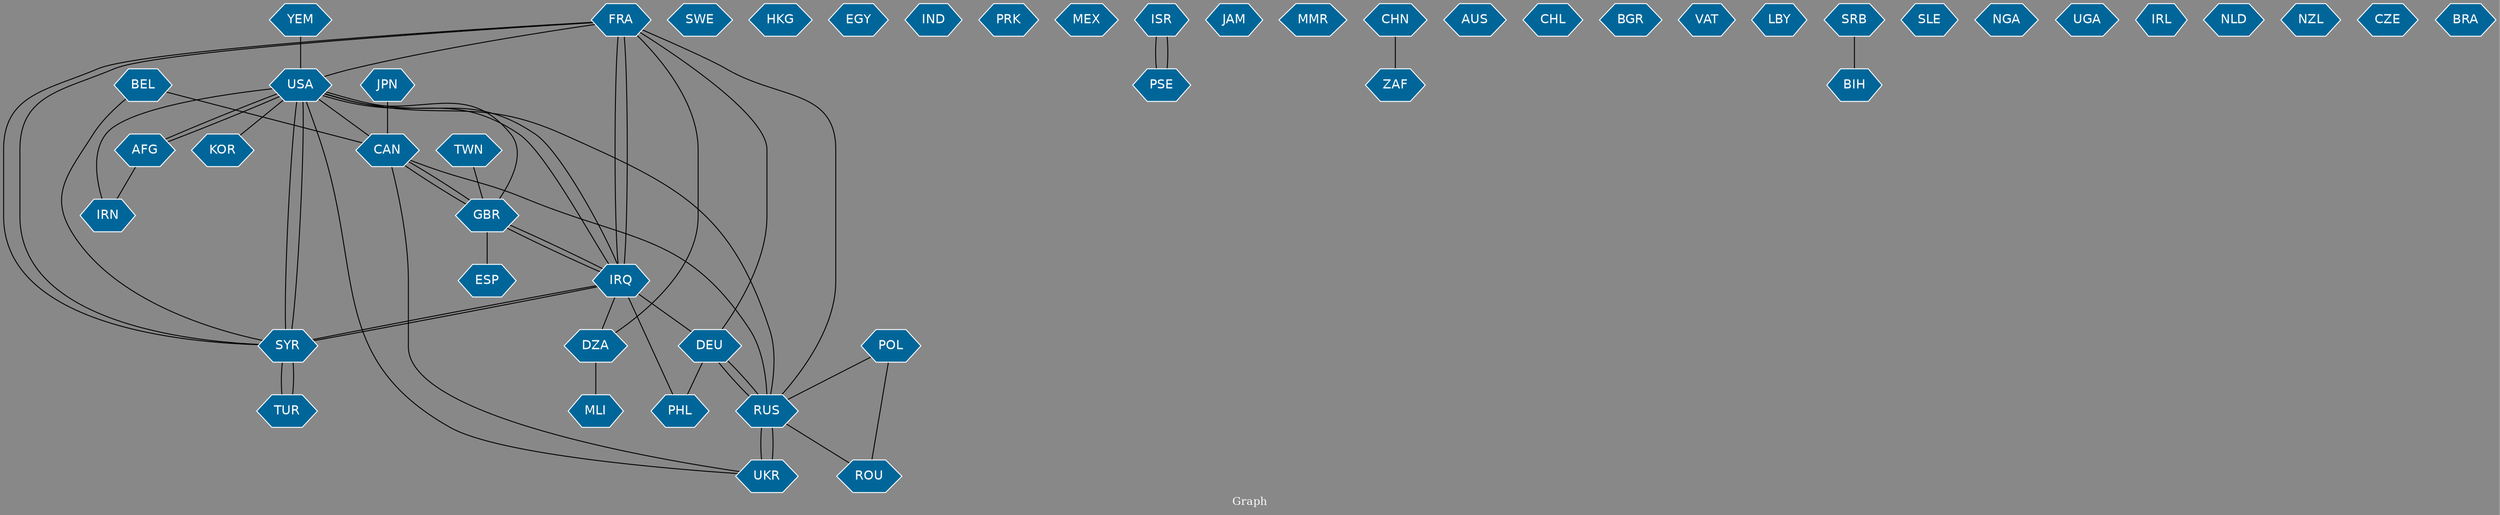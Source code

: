 // Countries together in item graph
graph {
	graph [bgcolor="#888888" fontcolor=white fontsize=12 label="Graph" outputorder=edgesfirst overlap=prism]
	node [color=white fillcolor="#006699" fontcolor=white fontname=Helvetica shape=hexagon style=filled]
	edge [arrowhead=open color=black fontcolor=white fontname=Courier fontsize=12]
		FRA [label=FRA]
		SWE [label=SWE]
		USA [label=USA]
		CAN [label=CAN]
		GBR [label=GBR]
		HKG [label=HKG]
		JPN [label=JPN]
		EGY [label=EGY]
		RUS [label=RUS]
		IRQ [label=IRQ]
		SYR [label=SYR]
		IND [label=IND]
		UKR [label=UKR]
		KOR [label=KOR]
		IRN [label=IRN]
		PRK [label=PRK]
		MEX [label=MEX]
		ISR [label=ISR]
		PSE [label=PSE]
		JAM [label=JAM]
		TUR [label=TUR]
		MMR [label=MMR]
		ESP [label=ESP]
		DZA [label=DZA]
		DEU [label=DEU]
		CHN [label=CHN]
		AFG [label=AFG]
		AUS [label=AUS]
		CHL [label=CHL]
		BGR [label=BGR]
		VAT [label=VAT]
		LBY [label=LBY]
		POL [label=POL]
		ROU [label=ROU]
		SRB [label=SRB]
		ZAF [label=ZAF]
		SLE [label=SLE]
		NGA [label=NGA]
		BEL [label=BEL]
		UGA [label=UGA]
		IRL [label=IRL]
		YEM [label=YEM]
		TWN [label=TWN]
		NLD [label=NLD]
		NZL [label=NZL]
		PHL [label=PHL]
		BIH [label=BIH]
		MLI [label=MLI]
		CZE [label=CZE]
		BRA [label=BRA]
			FRA -- USA [weight=3]
			SYR -- USA [weight=4]
			SYR -- IRQ [weight=2]
			IRQ -- GBR [weight=1]
			ISR -- PSE [weight=1]
			USA -- AFG [weight=1]
			UKR -- RUS [weight=8]
			USA -- CAN [weight=1]
			SRB -- BIH [weight=1]
			DEU -- PHL [weight=1]
			RUS -- FRA [weight=1]
			IRQ -- USA [weight=1]
			CAN -- UKR [weight=1]
			IRQ -- DEU [weight=1]
			CAN -- GBR [weight=1]
			TWN -- GBR [weight=1]
			TUR -- SYR [weight=1]
			FRA -- IRQ [weight=4]
			GBR -- CAN [weight=1]
			FRA -- DEU [weight=2]
			AFG -- IRN [weight=1]
			CHN -- ZAF [weight=1]
			FRA -- DZA [weight=2]
			POL -- ROU [weight=1]
			DEU -- RUS [weight=1]
			BEL -- SYR [weight=1]
			FRA -- SYR [weight=1]
			GBR -- USA [weight=1]
			CAN -- RUS [weight=1]
			USA -- IRQ [weight=2]
			YEM -- USA [weight=1]
			RUS -- USA [weight=1]
			UKR -- USA [weight=1]
			RUS -- UKR [weight=4]
			GBR -- ESP [weight=1]
			IRQ -- SYR [weight=1]
			SYR -- TUR [weight=1]
			PSE -- ISR [weight=1]
			USA -- SYR [weight=1]
			IRQ -- PHL [weight=1]
			SYR -- FRA [weight=2]
			IRQ -- DZA [weight=1]
			JPN -- CAN [weight=1]
			POL -- RUS [weight=1]
			RUS -- DEU [weight=1]
			IRQ -- FRA [weight=4]
			BEL -- CAN [weight=1]
			RUS -- ROU [weight=1]
			GBR -- IRQ [weight=1]
			AFG -- USA [weight=1]
			USA -- IRN [weight=2]
			USA -- KOR [weight=1]
			DZA -- MLI [weight=1]
}